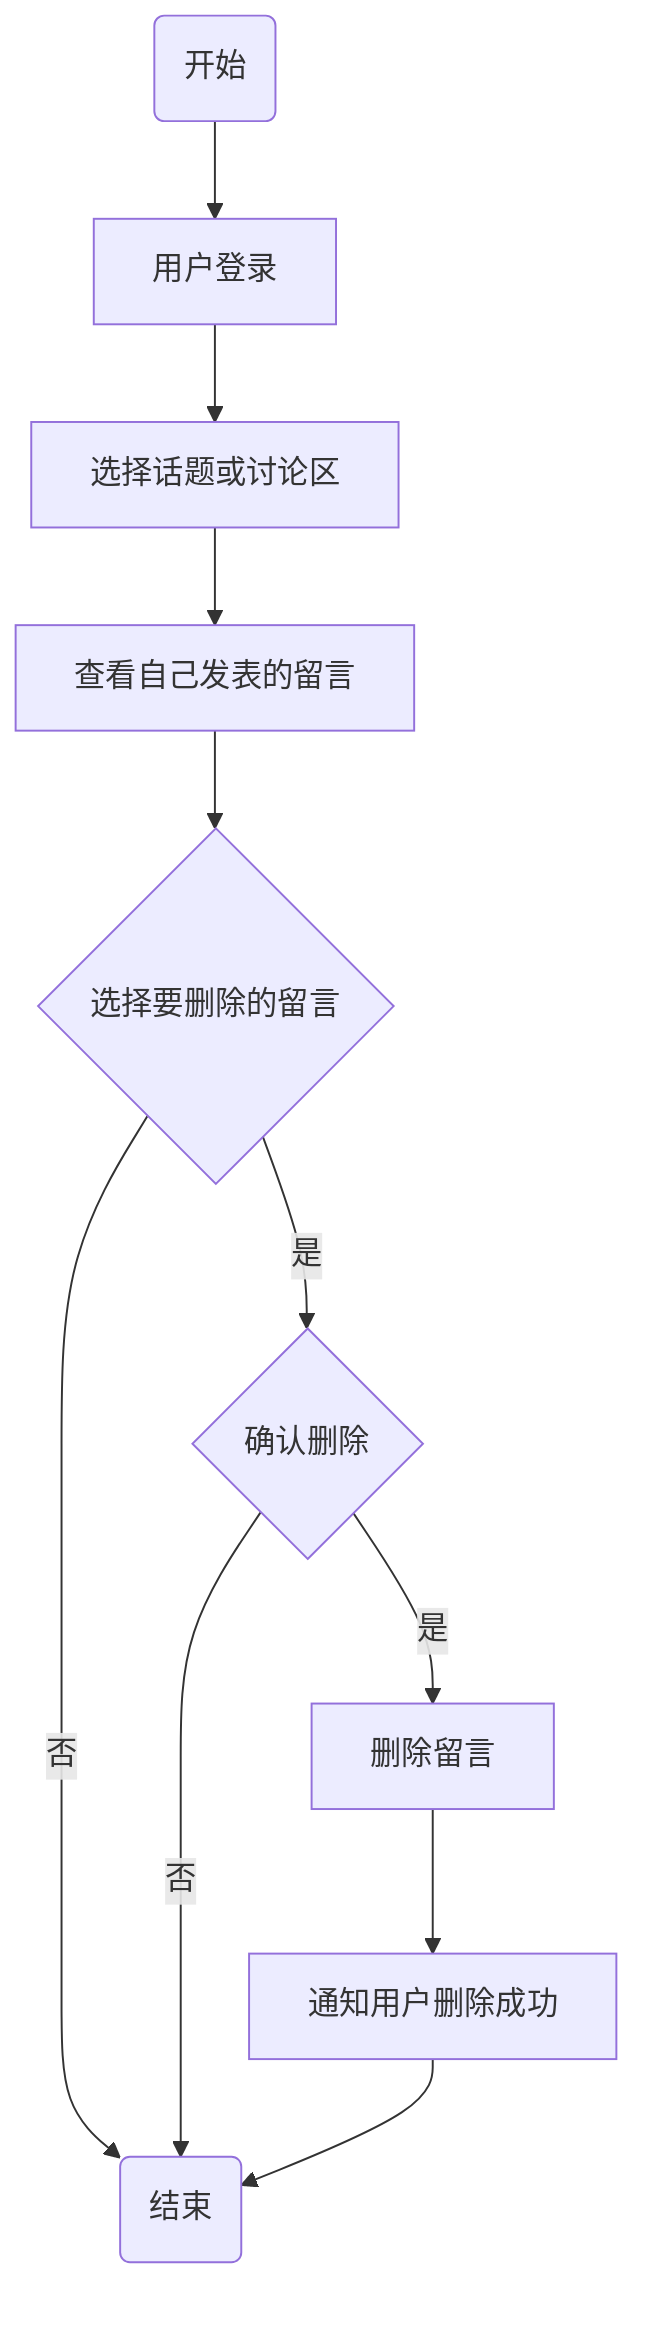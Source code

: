 graph TD
    Start(开始) --> UserLogin[用户登录]
    UserLogin --> SelectTopic[选择话题或讨论区]
    SelectTopic --> ViewMessages[查看自己发表的留言]
    ViewMessages --> SelectMessage{选择要删除的留言}
    SelectMessage --> |是| ConfirmDelete{确认删除}
    SelectMessage --> |否| End(结束)
    ConfirmDelete --> |是| DeleteMessage[删除留言]
    ConfirmDelete --> |否| End
    DeleteMessage --> NotifyUser[通知用户删除成功]
    NotifyUser --> End